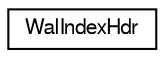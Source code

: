 digraph "Graphical Class Hierarchy"
{
  edge [fontname="FreeSans",fontsize="10",labelfontname="FreeSans",labelfontsize="10"];
  node [fontname="FreeSans",fontsize="10",shape=record];
  rankdir="LR";
  Node0 [label="WalIndexHdr",height=0.2,width=0.4,color="black", fillcolor="white", style="filled",URL="$structWalIndexHdr.html"];
}

